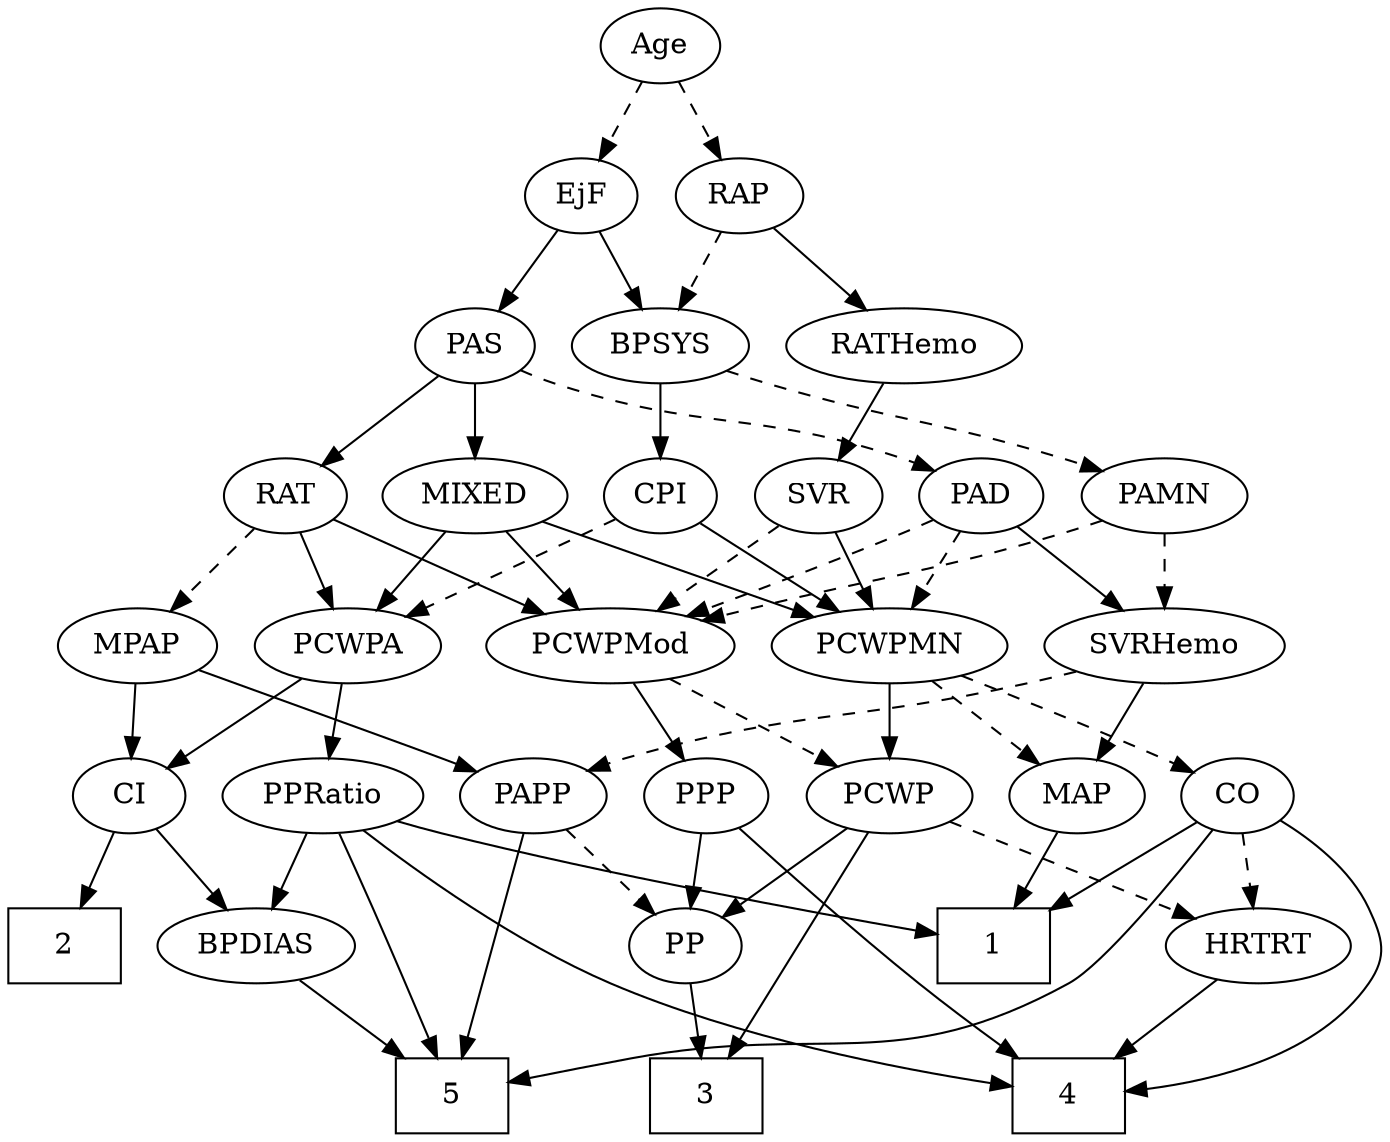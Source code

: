 strict digraph {
	graph [bb="0,0,645,540"];
	node [label="\N"];
	1	[height=0.5,
		pos="292,90",
		shape=box,
		width=0.75];
	2	[height=0.5,
		pos="618,90",
		shape=box,
		width=0.75];
	3	[height=0.5,
		pos="86,18",
		shape=box,
		width=0.75];
	4	[height=0.5,
		pos="183,18",
		shape=box,
		width=0.75];
	5	[height=0.5,
		pos="442,18",
		shape=box,
		width=0.75];
	Age	[height=0.5,
		pos="242,522",
		width=0.75];
	EjF	[height=0.5,
		pos="206,450",
		width=0.75];
	Age -> EjF	[pos="e,214.3,467.15 233.65,504.76 229.29,496.28 223.85,485.71 218.96,476.2",
		style=dashed];
	RAP	[height=0.5,
		pos="279,450",
		width=0.77632];
	Age -> RAP	[pos="e,270.46,467.15 250.58,504.76 255.06,496.28 260.65,485.71 265.68,476.2",
		style=dashed];
	BPSYS	[height=0.5,
		pos="165,378",
		width=1.0471];
	EjF -> BPSYS	[pos="e,174.74,395.63 196.49,432.76 191.54,424.32 185.38,413.8 179.83,404.31",
		style=solid];
	PAS	[height=0.5,
		pos="248,378",
		width=0.75];
	EjF -> PAS	[pos="e,238.22,395.31 215.53,433.12 220.67,424.56 227.12,413.8 232.92,404.13",
		style=solid];
	RAP -> BPSYS	[pos="e,187.47,392.8 259.4,436.97 241.99,426.27 216.24,410.46 196.03,398.05",
		style=dashed];
	RATHemo	[height=0.5,
		pos="342,378",
		width=1.3721];
	RAP -> RATHemo	[pos="e,327.34,395.29 292.36,434.15 300.53,425.07 311.18,413.24 320.52,402.87",
		style=solid];
	MIXED	[height=0.5,
		pos="329,306",
		width=1.1193];
	PCWPMod	[height=0.5,
		pos="205,234",
		width=1.4443];
	MIXED -> PCWPMod	[pos="e,230.98,249.66 305.09,291.5 286.58,281.05 260.66,266.42 239.84,254.67",
		style=solid];
	PCWPA	[height=0.5,
		pos="435,234",
		width=1.1555];
	MIXED -> PCWPA	[pos="e,412.96,249.56 350.71,290.67 366.18,280.45 387.2,266.57 404.38,255.22",
		style=solid];
	PCWPMN	[height=0.5,
		pos="325,234",
		width=1.3902];
	MIXED -> PCWPMN	[pos="e,325.98,252.1 328.01,287.7 327.57,279.98 327.04,270.71 326.55,262.11",
		style=solid];
	MPAP	[height=0.5,
		pos="530,234",
		width=0.97491];
	CI	[height=0.5,
		pos="530,162",
		width=0.75];
	MPAP -> CI	[pos="e,530,180.1 530,215.7 530,207.98 530,198.71 530,190.11",
		style=solid];
	PAPP	[height=0.5,
		pos="192,162",
		width=0.88464];
	MPAP -> PAPP	[pos="e,215.75,174.29 503.8,221.76 498.02,219.59 491.86,217.53 486,216 375.66,187.27 341.85,210.56 232,180 229.73,179.37 227.42,178.64 \
225.11,177.84",
		style=solid];
	PAMN	[height=0.5,
		pos="85,306",
		width=1.011];
	BPSYS -> PAMN	[pos="e,102.05,321.92 147.64,361.81 136.56,352.11 122.02,339.39 109.74,328.64",
		style=dashed];
	CPI	[height=0.5,
		pos="414,306",
		width=0.75];
	BPSYS -> CPI	[pos="e,393.39,317.71 193.63,365.96 199.65,363.83 206,361.73 212,360 284.55,339.11 306.52,348.27 378,324 379.91,323.35 381.86,322.63 383.81,\
321.85",
		style=solid];
	PAD	[height=0.5,
		pos="168,306",
		width=0.79437];
	PAD -> PCWPMod	[pos="e,195.95,252.12 176.58,288.76 180.94,280.53 186.33,270.32 191.25,261.02",
		style=dashed];
	PAD -> PCWPMN	[pos="e,294.67,248.49 190.9,294.75 195.88,292.52 201.12,290.18 206,288 232.5,276.17 262.33,262.88 285.5,252.57",
		style=dashed];
	SVRHemo	[height=0.5,
		pos="85,234",
		width=1.3902];
	PAD -> SVRHemo	[pos="e,103.68,250.76 151.6,291.17 140.18,281.54 124.69,268.47 111.52,257.37",
		style=solid];
	CO	[height=0.5,
		pos="348,162",
		width=0.75];
	CO -> 1	[pos="e,305.7,108.13 335.85,145.81 328.91,137.14 320.04,126.05 312.1,116.12",
		style=solid];
	CO -> 4	[pos="e,210.05,21.223 348.76,143.77 348.68,124.07 345.56,91.99 328,72 300.63,40.836 253.36,27.982 220.26,22.689",
		style=solid];
	CO -> 5	[pos="e,430.66,36.133 358.42,145.26 374.53,120.92 405.66,73.891 425.05,44.607",
		style=solid];
	HRTRT	[height=0.5,
		pos="169,90",
		width=1.1013];
	CO -> HRTRT	[pos="e,199.7,101.52 326.82,150.63 321.98,148.36 316.84,146.04 312,144 277.83,129.63 238.27,115.13 209.43,104.94",
		style=dashed];
	PAS -> MIXED	[pos="e,311.34,322.26 264,363.17 275.3,353.4 290.68,340.11 303.64,328.91",
		style=solid];
	PAS -> PAD	[pos="e,184.05,321.04 232.19,363.17 220.66,353.07 204.81,339.21 191.75,327.79",
		style=dashed];
	RAT	[height=0.5,
		pos="486,306",
		width=0.75827];
	PAS -> RAT	[pos="e,465.01,317.89 268.61,366.29 273.56,363.99 278.9,361.73 284,360 355.48,335.73 378.52,348.27 450,324 451.87,323.37 453.76,322.66 \
455.66,321.91",
		style=solid];
	PAMN -> PCWPMod	[pos="e,179.62,249.8 107.57,291.83 125.43,281.41 150.66,266.7 170.97,254.85",
		style=dashed];
	PAMN -> SVRHemo	[pos="e,85,252.1 85,287.7 85,279.98 85,270.71 85,262.11",
		style=dashed];
	SVR	[height=0.5,
		pos="243,306",
		width=0.77632];
	RATHemo -> SVR	[pos="e,261.26,319.91 320.03,361.46 305.13,350.93 285.35,336.94 269.56,325.78",
		style=solid];
	CPI -> PCWPA	[pos="e,429.82,252.28 419.08,288.05 421.42,280.26 424.25,270.82 426.88,262.08",
		style=dashed];
	CPI -> PCWPMN	[pos="e,344.77,250.55 397.26,291.83 384.8,282.03 367.51,268.43 352.96,256.99",
		style=solid];
	RAT -> MPAP	[pos="e,519.75,251.31 495.98,289.12 501.42,280.47 508.27,269.58 514.39,259.83",
		style=dashed];
	RAT -> PCWPMod	[pos="e,243.6,246.25 465.04,294.04 460.19,291.8 454.99,289.64 450,288 370.83,262.01 347.09,271.2 266,252 261.91,251.03 257.68,249.97 253.44,\
248.87",
		style=solid];
	RAT -> PCWPA	[pos="e,447,251.47 474.68,289.46 468.33,280.74 460.25,269.65 453.04,259.76",
		style=solid];
	SVR -> PCWPMod	[pos="e,214.3,252.12 234.19,288.76 229.71,280.53 224.17,270.32 219.12,261.02",
		style=dashed];
	SVR -> PCWPMN	[pos="e,306.54,250.76 259.2,291.17 270.49,281.54 285.79,268.47 298.8,257.37",
		style=solid];
	PPP	[height=0.5,
		pos="27,162",
		width=0.75];
	PCWPMod -> PPP	[pos="e,48.187,173.37 169.66,220.74 140.74,210.49 98.882,195.14 63,180 61.185,179.23 59.328,178.43 57.461,177.6",
		style=solid];
	PCWP	[height=0.5,
		pos="107,162",
		width=0.97491];
	PCWPMod -> PCWP	[pos="e,126.69,177.07 183.25,217.46 169.11,207.36 150.53,194.09 135.25,183.18",
		style=dashed];
	PPRatio	[height=0.5,
		pos="435,162",
		width=1.1013];
	PCWPA -> PPRatio	[pos="e,435,180.1 435,215.7 435,207.98 435,198.71 435,190.11",
		style=solid];
	PCWPA -> CI	[pos="e,512.44,175.94 455.15,218.15 469.49,207.59 488.87,193.31 504.32,181.92",
		style=solid];
	PCWPMN -> CO	[pos="e,342.48,179.79 330.57,216.05 333.2,208.06 336.39,198.33 339.33,189.4",
		style=dashed];
	MAP	[height=0.5,
		pos="272,162",
		width=0.84854];
	PCWPMN -> MAP	[pos="e,284.11,178.99 312.44,216.41 305.81,207.66 297.55,196.75 290.23,187.08",
		style=dashed];
	PCWPMN -> PCWP	[pos="e,133.88,173.74 287.49,221.93 244.38,209.13 176.3,188.73 151,180 148.47,179.13 145.88,178.2 143.27,177.25",
		style=solid];
	SVRHemo -> MAP	[pos="e,248.18,173.68 120.23,221.13 150.38,210.8 194.82,195.14 233,180 234.85,179.26 236.75,178.5 238.66,177.71",
		style=solid];
	SVRHemo -> PAPP	[pos="e,171.97,176.11 107.95,217.98 124.16,207.38 146,193.09 163.35,181.74",
		style=dashed];
	BPDIAS	[height=0.5,
		pos="531,90",
		width=1.1735];
	BPDIAS -> 5	[pos="e,463.78,36.127 511.69,73.811 500,64.621 484.86,52.713 471.68,42.345",
		style=solid];
	MAP -> 1	[pos="e,287.06,108.28 276.84,144.05 279.07,136.26 281.77,126.82 284.26,118.08",
		style=solid];
	PP	[height=0.5,
		pos="46,90",
		width=0.75];
	PP -> 3	[pos="e,76.215,36.124 55.277,72.765 59.985,64.525 65.819,54.317 71.134,45.016",
		style=solid];
	PPP -> 4	[pos="e,155.64,26.932 17.15,144.9 6.8133,125.69 -5.9007,93.502 10,72 12.086,69.179 95.548,44.474 145.77,29.81",
		style=solid];
	PPP -> PP	[pos="e,41.443,107.79 31.599,144.05 33.746,136.14 36.353,126.54 38.756,117.69",
		style=solid];
	PPRatio -> 1	[pos="e,319.16,104.3 409.1,148.32 386.55,137.28 353.61,121.16 328.41,108.82",
		style=solid];
	PPRatio -> 4	[pos="e,210.09,23.184 423.55,144.46 408.92,124.52 381.78,91.297 351,72 310.08,46.349 255.72,32.177 220.07,25.082",
		style=solid];
	PPRatio -> 5	[pos="e,441.15,36.189 435.84,143.87 437.04,119.67 439.23,75.211 440.65,46.393",
		style=solid];
	PPRatio -> BPDIAS	[pos="e,510.67,105.82 455.36,146.15 468.98,136.22 487.1,123.01 502.19,112.01",
		style=solid];
	PCWP -> 3	[pos="e,88.542,36.189 104.47,143.87 100.89,119.67 94.313,75.211 90.051,46.393",
		style=solid];
	PCWP -> PP	[pos="e,58.953,105.86 93.158,145.12 85.059,135.82 74.699,123.93 65.754,113.67",
		style=solid];
	PCWP -> HRTRT	[pos="e,154.56,107.31 121.07,145.12 128.96,136.2 138.97,124.91 147.79,114.94",
		style=dashed];
	CI -> 2	[pos="e,596.4,108.18 546.97,147.5 558.74,138.14 574.73,125.42 588.56,114.42",
		style=solid];
	CI -> BPDIAS	[pos="e,530.76,108.1 530.25,143.7 530.36,135.98 530.49,126.71 530.61,118.11",
		style=solid];
	PAPP -> 5	[pos="e,414.99,21.122 199.67,144.27 209.76,124.13 229.37,90.709 256,72 301.14,40.281 364.96,27.445 404.89,22.32",
		style=solid];
	PAPP -> PP	[pos="e,67.496,101.31 168.54,149.75 143.59,137.79 104.03,118.82 76.634,105.69",
		style=dashed];
	HRTRT -> 4	[pos="e,179.54,36.275 172.39,72.055 173.93,64.346 175.79,55.027 177.53,46.364",
		style=solid];
}

